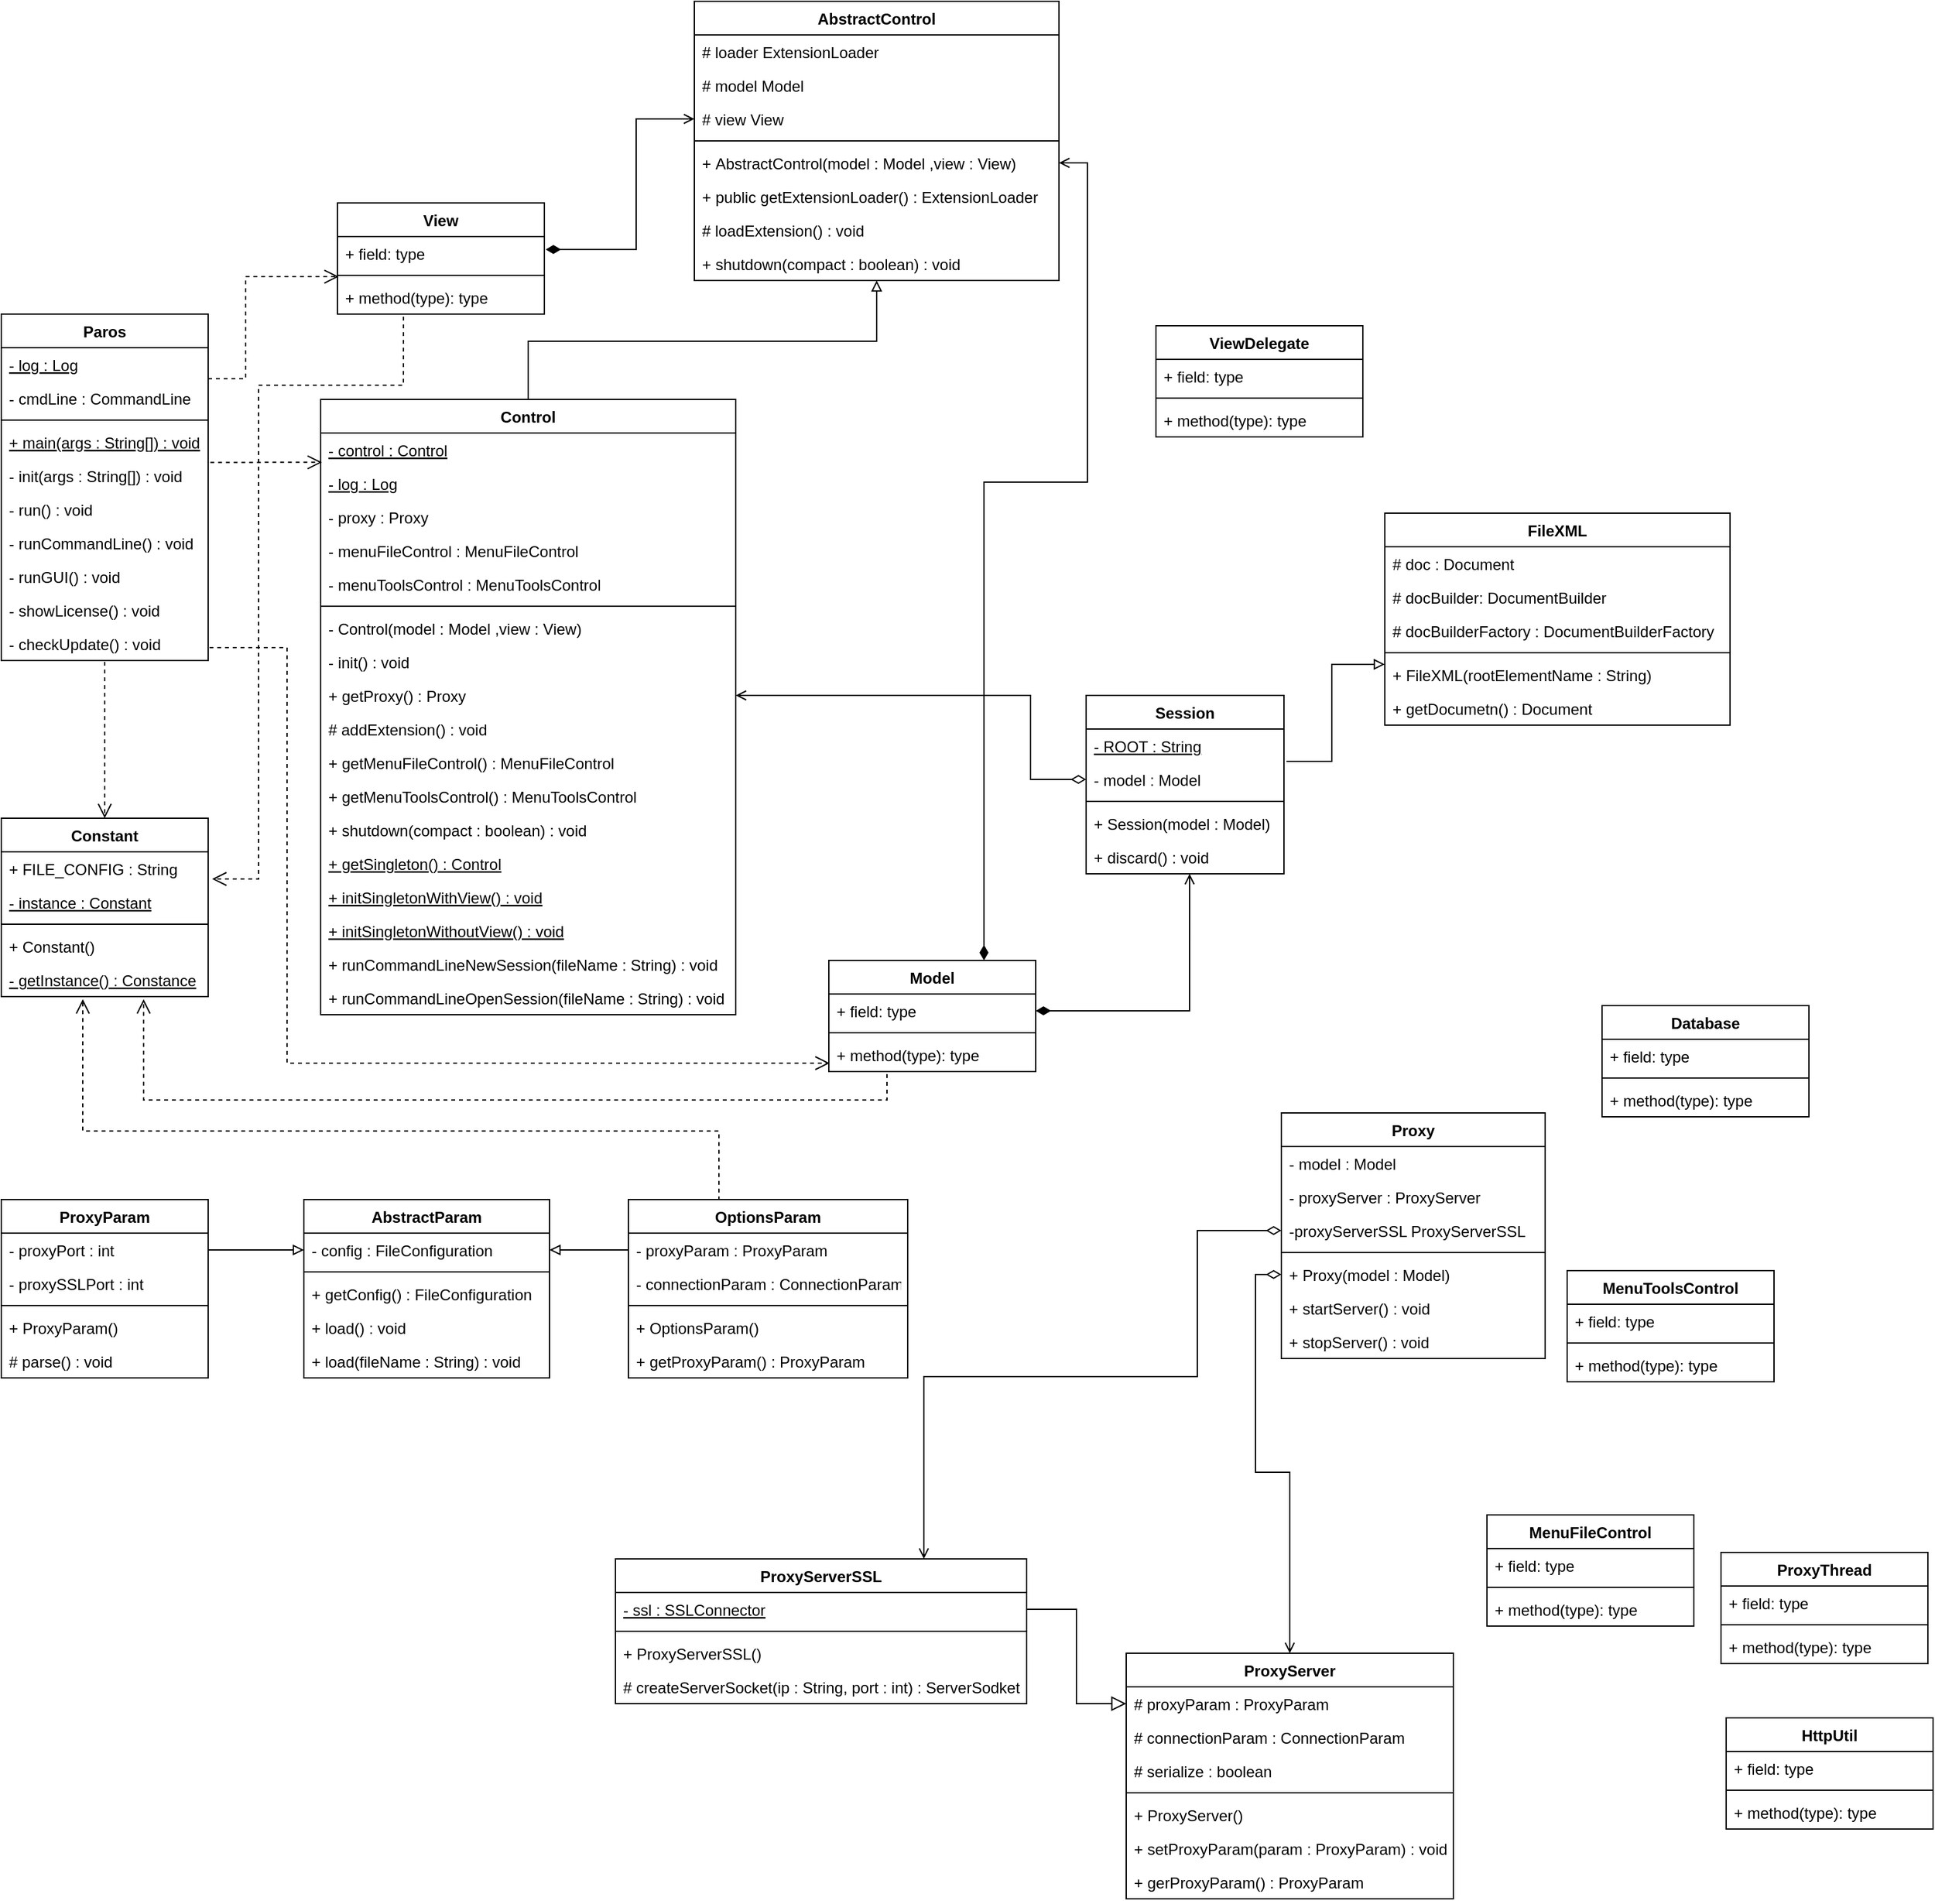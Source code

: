 <mxfile version="15.2.7" type="github">
  <diagram id="Wmx8umCXhcWCva3Gc1Ji" name="Page-1">
    <mxGraphModel dx="1381" dy="764" grid="0" gridSize="10" guides="1" tooltips="1" connect="1" arrows="1" fold="1" page="1" pageScale="1" pageWidth="2000" pageHeight="2000" math="0" shadow="0">
      <root>
        <mxCell id="0" />
        <mxCell id="1" parent="0" />
        <mxCell id="zIt9jjFe4wqMxryBXSwn-517" value="Paros" style="swimlane;fontStyle=1;align=center;verticalAlign=top;childLayout=stackLayout;horizontal=1;startSize=26;horizontalStack=0;resizeParent=1;resizeParentMax=0;resizeLast=0;collapsible=1;marginBottom=0;" parent="1" vertex="1">
          <mxGeometry x="430" y="546" width="160" height="268" as="geometry">
            <mxRectangle x="380" y="260" width="100" height="26" as="alternateBounds" />
          </mxGeometry>
        </mxCell>
        <mxCell id="zIt9jjFe4wqMxryBXSwn-518" value="- log : Log" style="text;strokeColor=none;fillColor=none;align=left;verticalAlign=top;spacingLeft=4;spacingRight=4;overflow=hidden;rotatable=0;points=[[0,0.5],[1,0.5]];portConstraint=eastwest;fontStyle=4" parent="zIt9jjFe4wqMxryBXSwn-517" vertex="1">
          <mxGeometry y="26" width="160" height="26" as="geometry" />
        </mxCell>
        <mxCell id="zIt9jjFe4wqMxryBXSwn-519" value="- cmdLine : CommandLine" style="text;strokeColor=none;fillColor=none;align=left;verticalAlign=top;spacingLeft=4;spacingRight=4;overflow=hidden;rotatable=0;points=[[0,0.5],[1,0.5]];portConstraint=eastwest;fontStyle=0" parent="zIt9jjFe4wqMxryBXSwn-517" vertex="1">
          <mxGeometry y="52" width="160" height="26" as="geometry" />
        </mxCell>
        <mxCell id="zIt9jjFe4wqMxryBXSwn-520" value="" style="line;strokeWidth=1;fillColor=none;align=left;verticalAlign=middle;spacingTop=-1;spacingLeft=3;spacingRight=3;rotatable=0;labelPosition=right;points=[];portConstraint=eastwest;" parent="zIt9jjFe4wqMxryBXSwn-517" vertex="1">
          <mxGeometry y="78" width="160" height="8" as="geometry" />
        </mxCell>
        <mxCell id="zIt9jjFe4wqMxryBXSwn-521" value="+ main(args : String[]) : void" style="text;strokeColor=none;fillColor=none;align=left;verticalAlign=top;spacingLeft=4;spacingRight=4;overflow=hidden;rotatable=0;points=[[0,0.5],[1,0.5]];portConstraint=eastwest;fontStyle=4" parent="zIt9jjFe4wqMxryBXSwn-517" vertex="1">
          <mxGeometry y="86" width="160" height="26" as="geometry" />
        </mxCell>
        <mxCell id="zIt9jjFe4wqMxryBXSwn-522" value="- init(args : String[]) : void" style="text;strokeColor=none;fillColor=none;align=left;verticalAlign=top;spacingLeft=4;spacingRight=4;overflow=hidden;rotatable=0;points=[[0,0.5],[1,0.5]];portConstraint=eastwest;fontStyle=0" parent="zIt9jjFe4wqMxryBXSwn-517" vertex="1">
          <mxGeometry y="112" width="160" height="26" as="geometry" />
        </mxCell>
        <mxCell id="zIt9jjFe4wqMxryBXSwn-523" value="- run() : void" style="text;strokeColor=none;fillColor=none;align=left;verticalAlign=top;spacingLeft=4;spacingRight=4;overflow=hidden;rotatable=0;points=[[0,0.5],[1,0.5]];portConstraint=eastwest;fontStyle=0" parent="zIt9jjFe4wqMxryBXSwn-517" vertex="1">
          <mxGeometry y="138" width="160" height="26" as="geometry" />
        </mxCell>
        <mxCell id="zIt9jjFe4wqMxryBXSwn-524" value="- runCommandLine() : void" style="text;strokeColor=none;fillColor=none;align=left;verticalAlign=top;spacingLeft=4;spacingRight=4;overflow=hidden;rotatable=0;points=[[0,0.5],[1,0.5]];portConstraint=eastwest;fontStyle=0" parent="zIt9jjFe4wqMxryBXSwn-517" vertex="1">
          <mxGeometry y="164" width="160" height="26" as="geometry" />
        </mxCell>
        <mxCell id="zIt9jjFe4wqMxryBXSwn-525" value="- runGUI() : void" style="text;strokeColor=none;fillColor=none;align=left;verticalAlign=top;spacingLeft=4;spacingRight=4;overflow=hidden;rotatable=0;points=[[0,0.5],[1,0.5]];portConstraint=eastwest;fontStyle=0" parent="zIt9jjFe4wqMxryBXSwn-517" vertex="1">
          <mxGeometry y="190" width="160" height="26" as="geometry" />
        </mxCell>
        <mxCell id="zIt9jjFe4wqMxryBXSwn-526" value="- showLicense() : void" style="text;strokeColor=none;fillColor=none;align=left;verticalAlign=top;spacingLeft=4;spacingRight=4;overflow=hidden;rotatable=0;points=[[0,0.5],[1,0.5]];portConstraint=eastwest;fontStyle=0" parent="zIt9jjFe4wqMxryBXSwn-517" vertex="1">
          <mxGeometry y="216" width="160" height="26" as="geometry" />
        </mxCell>
        <mxCell id="zIt9jjFe4wqMxryBXSwn-527" value="- checkUpdate() : void" style="text;strokeColor=none;fillColor=none;align=left;verticalAlign=top;spacingLeft=4;spacingRight=4;overflow=hidden;rotatable=0;points=[[0,0.5],[1,0.5]];portConstraint=eastwest;fontStyle=0" parent="zIt9jjFe4wqMxryBXSwn-517" vertex="1">
          <mxGeometry y="242" width="160" height="26" as="geometry" />
        </mxCell>
        <mxCell id="zIt9jjFe4wqMxryBXSwn-528" style="edgeStyle=orthogonalEdgeStyle;rounded=0;orthogonalLoop=1;jettySize=auto;html=1;exitX=0.5;exitY=0;exitDx=0;exitDy=0;entryX=0.5;entryY=1;entryDx=0;entryDy=0;endArrow=block;endFill=0;" parent="1" source="zIt9jjFe4wqMxryBXSwn-529" target="zIt9jjFe4wqMxryBXSwn-544" edge="1">
          <mxGeometry relative="1" as="geometry">
            <Array as="points">
              <mxPoint x="838" y="567" />
              <mxPoint x="1107" y="567" />
            </Array>
          </mxGeometry>
        </mxCell>
        <mxCell id="zIt9jjFe4wqMxryBXSwn-529" value="Control" style="swimlane;fontStyle=1;align=center;verticalAlign=top;childLayout=stackLayout;horizontal=1;startSize=26;horizontalStack=0;resizeParent=1;resizeParentMax=0;resizeLast=0;collapsible=1;marginBottom=0;" parent="1" vertex="1">
          <mxGeometry x="677" y="612" width="321" height="476" as="geometry">
            <mxRectangle x="677" y="612" width="70" height="26" as="alternateBounds" />
          </mxGeometry>
        </mxCell>
        <mxCell id="zIt9jjFe4wqMxryBXSwn-530" value="- control : Control" style="text;strokeColor=none;fillColor=none;align=left;verticalAlign=top;spacingLeft=4;spacingRight=4;overflow=hidden;rotatable=0;points=[[0,0.5],[1,0.5]];portConstraint=eastwest;fontStyle=4" parent="zIt9jjFe4wqMxryBXSwn-529" vertex="1">
          <mxGeometry y="26" width="321" height="26" as="geometry" />
        </mxCell>
        <mxCell id="zIt9jjFe4wqMxryBXSwn-531" value="- log : Log" style="text;strokeColor=none;fillColor=none;align=left;verticalAlign=top;spacingLeft=4;spacingRight=4;overflow=hidden;rotatable=0;points=[[0,0.5],[1,0.5]];portConstraint=eastwest;fontStyle=4" parent="zIt9jjFe4wqMxryBXSwn-529" vertex="1">
          <mxGeometry y="52" width="321" height="26" as="geometry" />
        </mxCell>
        <mxCell id="zIt9jjFe4wqMxryBXSwn-532" value="- proxy : Proxy&#xa;" style="text;strokeColor=none;fillColor=none;align=left;verticalAlign=top;spacingLeft=4;spacingRight=4;overflow=hidden;rotatable=0;points=[[0,0.5],[1,0.5]];portConstraint=eastwest;fontStyle=0" parent="zIt9jjFe4wqMxryBXSwn-529" vertex="1">
          <mxGeometry y="78" width="321" height="26" as="geometry" />
        </mxCell>
        <mxCell id="zIt9jjFe4wqMxryBXSwn-533" value="- menuFileControl : MenuFileControl" style="text;strokeColor=none;fillColor=none;align=left;verticalAlign=top;spacingLeft=4;spacingRight=4;overflow=hidden;rotatable=0;points=[[0,0.5],[1,0.5]];portConstraint=eastwest;fontStyle=0" parent="zIt9jjFe4wqMxryBXSwn-529" vertex="1">
          <mxGeometry y="104" width="321" height="26" as="geometry" />
        </mxCell>
        <mxCell id="zIt9jjFe4wqMxryBXSwn-534" value="- menuToolsControl : MenuToolsControl" style="text;strokeColor=none;fillColor=none;align=left;verticalAlign=top;spacingLeft=4;spacingRight=4;overflow=hidden;rotatable=0;points=[[0,0.5],[1,0.5]];portConstraint=eastwest;fontStyle=0" parent="zIt9jjFe4wqMxryBXSwn-529" vertex="1">
          <mxGeometry y="130" width="321" height="26" as="geometry" />
        </mxCell>
        <mxCell id="zIt9jjFe4wqMxryBXSwn-535" value="" style="line;strokeWidth=1;fillColor=none;align=left;verticalAlign=middle;spacingTop=-1;spacingLeft=3;spacingRight=3;rotatable=0;labelPosition=right;points=[];portConstraint=eastwest;" parent="zIt9jjFe4wqMxryBXSwn-529" vertex="1">
          <mxGeometry y="156" width="321" height="8" as="geometry" />
        </mxCell>
        <mxCell id="zIt9jjFe4wqMxryBXSwn-536" value="- Control(model : Model ,view : View) " style="text;strokeColor=none;fillColor=none;align=left;verticalAlign=top;spacingLeft=4;spacingRight=4;overflow=hidden;rotatable=0;points=[[0,0.5],[1,0.5]];portConstraint=eastwest;" parent="zIt9jjFe4wqMxryBXSwn-529" vertex="1">
          <mxGeometry y="164" width="321" height="26" as="geometry" />
        </mxCell>
        <mxCell id="zIt9jjFe4wqMxryBXSwn-537" value="- init() : void" style="text;strokeColor=none;fillColor=none;align=left;verticalAlign=top;spacingLeft=4;spacingRight=4;overflow=hidden;rotatable=0;points=[[0,0.5],[1,0.5]];portConstraint=eastwest;" parent="zIt9jjFe4wqMxryBXSwn-529" vertex="1">
          <mxGeometry y="190" width="321" height="26" as="geometry" />
        </mxCell>
        <mxCell id="zIt9jjFe4wqMxryBXSwn-538" value="+ getProxy() : Proxy&#xa;" style="text;strokeColor=none;fillColor=none;align=left;verticalAlign=top;spacingLeft=4;spacingRight=4;overflow=hidden;rotatable=0;points=[[0,0.5],[1,0.5]];portConstraint=eastwest;" parent="zIt9jjFe4wqMxryBXSwn-529" vertex="1">
          <mxGeometry y="216" width="321" height="26" as="geometry" />
        </mxCell>
        <mxCell id="zIt9jjFe4wqMxryBXSwn-539" value="# addExtension() : void&#xa;" style="text;strokeColor=none;fillColor=none;align=left;verticalAlign=top;spacingLeft=4;spacingRight=4;overflow=hidden;rotatable=0;points=[[0,0.5],[1,0.5]];portConstraint=eastwest;" parent="zIt9jjFe4wqMxryBXSwn-529" vertex="1">
          <mxGeometry y="242" width="321" height="26" as="geometry" />
        </mxCell>
        <mxCell id="zIt9jjFe4wqMxryBXSwn-540" value="+ getMenuFileControl() : MenuFileControl" style="text;strokeColor=none;fillColor=none;align=left;verticalAlign=top;spacingLeft=4;spacingRight=4;overflow=hidden;rotatable=0;points=[[0,0.5],[1,0.5]];portConstraint=eastwest;" parent="zIt9jjFe4wqMxryBXSwn-529" vertex="1">
          <mxGeometry y="268" width="321" height="26" as="geometry" />
        </mxCell>
        <mxCell id="zIt9jjFe4wqMxryBXSwn-541" value="+ getMenuToolsControl() : MenuToolsControl" style="text;strokeColor=none;fillColor=none;align=left;verticalAlign=top;spacingLeft=4;spacingRight=4;overflow=hidden;rotatable=0;points=[[0,0.5],[1,0.5]];portConstraint=eastwest;" parent="zIt9jjFe4wqMxryBXSwn-529" vertex="1">
          <mxGeometry y="294" width="321" height="26" as="geometry" />
        </mxCell>
        <mxCell id="zIt9jjFe4wqMxryBXSwn-542" value="+ shutdown(compact : boolean) : void" style="text;strokeColor=none;fillColor=none;align=left;verticalAlign=top;spacingLeft=4;spacingRight=4;overflow=hidden;rotatable=0;points=[[0,0.5],[1,0.5]];portConstraint=eastwest;" parent="zIt9jjFe4wqMxryBXSwn-529" vertex="1">
          <mxGeometry y="320" width="321" height="26" as="geometry" />
        </mxCell>
        <mxCell id="zIt9jjFe4wqMxryBXSwn-543" value="+ getSingleton() : Control" style="text;strokeColor=none;fillColor=none;align=left;verticalAlign=top;spacingLeft=4;spacingRight=4;overflow=hidden;rotatable=0;points=[[0,0.5],[1,0.5]];portConstraint=eastwest;fontStyle=4" parent="zIt9jjFe4wqMxryBXSwn-529" vertex="1">
          <mxGeometry y="346" width="321" height="26" as="geometry" />
        </mxCell>
        <mxCell id="zIt9jjFe4wqMxryBXSwn-578" value="+ initSingletonWithView() : void" style="text;strokeColor=none;fillColor=none;align=left;verticalAlign=top;spacingLeft=4;spacingRight=4;overflow=hidden;rotatable=0;points=[[0,0.5],[1,0.5]];portConstraint=eastwest;fontStyle=4" parent="zIt9jjFe4wqMxryBXSwn-529" vertex="1">
          <mxGeometry y="372" width="321" height="26" as="geometry" />
        </mxCell>
        <mxCell id="zIt9jjFe4wqMxryBXSwn-579" value="+ initSingletonWithoutView() : void" style="text;strokeColor=none;fillColor=none;align=left;verticalAlign=top;spacingLeft=4;spacingRight=4;overflow=hidden;rotatable=0;points=[[0,0.5],[1,0.5]];portConstraint=eastwest;fontStyle=4" parent="zIt9jjFe4wqMxryBXSwn-529" vertex="1">
          <mxGeometry y="398" width="321" height="26" as="geometry" />
        </mxCell>
        <mxCell id="zIt9jjFe4wqMxryBXSwn-580" value="+ runCommandLineNewSession(fileName : String) : void" style="text;strokeColor=none;fillColor=none;align=left;verticalAlign=top;spacingLeft=4;spacingRight=4;overflow=hidden;rotatable=0;points=[[0,0.5],[1,0.5]];portConstraint=eastwest;fontStyle=0" parent="zIt9jjFe4wqMxryBXSwn-529" vertex="1">
          <mxGeometry y="424" width="321" height="26" as="geometry" />
        </mxCell>
        <mxCell id="zIt9jjFe4wqMxryBXSwn-581" value="+ runCommandLineOpenSession(fileName : String) : void" style="text;strokeColor=none;fillColor=none;align=left;verticalAlign=top;spacingLeft=4;spacingRight=4;overflow=hidden;rotatable=0;points=[[0,0.5],[1,0.5]];portConstraint=eastwest;fontStyle=0" parent="zIt9jjFe4wqMxryBXSwn-529" vertex="1">
          <mxGeometry y="450" width="321" height="26" as="geometry" />
        </mxCell>
        <mxCell id="zIt9jjFe4wqMxryBXSwn-544" value="AbstractControl" style="swimlane;fontStyle=1;align=center;verticalAlign=top;childLayout=stackLayout;horizontal=1;startSize=26;horizontalStack=0;resizeParent=1;resizeParentMax=0;resizeLast=0;collapsible=1;marginBottom=0;" parent="1" vertex="1">
          <mxGeometry x="966" y="304" width="282" height="216" as="geometry" />
        </mxCell>
        <mxCell id="zIt9jjFe4wqMxryBXSwn-545" value="# loader ExtensionLoader" style="text;strokeColor=none;fillColor=none;align=left;verticalAlign=top;spacingLeft=4;spacingRight=4;overflow=hidden;rotatable=0;points=[[0,0.5],[1,0.5]];portConstraint=eastwest;" parent="zIt9jjFe4wqMxryBXSwn-544" vertex="1">
          <mxGeometry y="26" width="282" height="26" as="geometry" />
        </mxCell>
        <mxCell id="zIt9jjFe4wqMxryBXSwn-583" value="# model Model" style="text;strokeColor=none;fillColor=none;align=left;verticalAlign=top;spacingLeft=4;spacingRight=4;overflow=hidden;rotatable=0;points=[[0,0.5],[1,0.5]];portConstraint=eastwest;" parent="zIt9jjFe4wqMxryBXSwn-544" vertex="1">
          <mxGeometry y="52" width="282" height="26" as="geometry" />
        </mxCell>
        <mxCell id="zIt9jjFe4wqMxryBXSwn-582" value="# view View" style="text;strokeColor=none;fillColor=none;align=left;verticalAlign=top;spacingLeft=4;spacingRight=4;overflow=hidden;rotatable=0;points=[[0,0.5],[1,0.5]];portConstraint=eastwest;" parent="zIt9jjFe4wqMxryBXSwn-544" vertex="1">
          <mxGeometry y="78" width="282" height="26" as="geometry" />
        </mxCell>
        <mxCell id="zIt9jjFe4wqMxryBXSwn-546" value="" style="line;strokeWidth=1;fillColor=none;align=left;verticalAlign=middle;spacingTop=-1;spacingLeft=3;spacingRight=3;rotatable=0;labelPosition=right;points=[];portConstraint=eastwest;" parent="zIt9jjFe4wqMxryBXSwn-544" vertex="1">
          <mxGeometry y="104" width="282" height="8" as="geometry" />
        </mxCell>
        <mxCell id="zIt9jjFe4wqMxryBXSwn-547" value="+ AbstractControl(model : Model ,view : View)" style="text;strokeColor=none;fillColor=none;align=left;verticalAlign=top;spacingLeft=4;spacingRight=4;overflow=hidden;rotatable=0;points=[[0,0.5],[1,0.5]];portConstraint=eastwest;" parent="zIt9jjFe4wqMxryBXSwn-544" vertex="1">
          <mxGeometry y="112" width="282" height="26" as="geometry" />
        </mxCell>
        <mxCell id="zIt9jjFe4wqMxryBXSwn-612" value="+ public getExtensionLoader() : ExtensionLoader " style="text;strokeColor=none;fillColor=none;align=left;verticalAlign=top;spacingLeft=4;spacingRight=4;overflow=hidden;rotatable=0;points=[[0,0.5],[1,0.5]];portConstraint=eastwest;" parent="zIt9jjFe4wqMxryBXSwn-544" vertex="1">
          <mxGeometry y="138" width="282" height="26" as="geometry" />
        </mxCell>
        <mxCell id="zIt9jjFe4wqMxryBXSwn-613" value="# loadExtension() : void" style="text;strokeColor=none;fillColor=none;align=left;verticalAlign=top;spacingLeft=4;spacingRight=4;overflow=hidden;rotatable=0;points=[[0,0.5],[1,0.5]];portConstraint=eastwest;" parent="zIt9jjFe4wqMxryBXSwn-544" vertex="1">
          <mxGeometry y="164" width="282" height="26" as="geometry" />
        </mxCell>
        <mxCell id="zIt9jjFe4wqMxryBXSwn-614" value="+ shutdown(compact : boolean) : void" style="text;strokeColor=none;fillColor=none;align=left;verticalAlign=top;spacingLeft=4;spacingRight=4;overflow=hidden;rotatable=0;points=[[0,0.5],[1,0.5]];portConstraint=eastwest;" parent="zIt9jjFe4wqMxryBXSwn-544" vertex="1">
          <mxGeometry y="190" width="282" height="26" as="geometry" />
        </mxCell>
        <mxCell id="zIt9jjFe4wqMxryBXSwn-548" value="View" style="swimlane;fontStyle=1;align=center;verticalAlign=top;childLayout=stackLayout;horizontal=1;startSize=26;horizontalStack=0;resizeParent=1;resizeParentMax=0;resizeLast=0;collapsible=1;marginBottom=0;" parent="1" vertex="1">
          <mxGeometry x="690" y="460" width="160" height="86" as="geometry" />
        </mxCell>
        <mxCell id="zIt9jjFe4wqMxryBXSwn-549" value="+ field: type" style="text;strokeColor=none;fillColor=none;align=left;verticalAlign=top;spacingLeft=4;spacingRight=4;overflow=hidden;rotatable=0;points=[[0,0.5],[1,0.5]];portConstraint=eastwest;" parent="zIt9jjFe4wqMxryBXSwn-548" vertex="1">
          <mxGeometry y="26" width="160" height="26" as="geometry" />
        </mxCell>
        <mxCell id="zIt9jjFe4wqMxryBXSwn-550" value="" style="line;strokeWidth=1;fillColor=none;align=left;verticalAlign=middle;spacingTop=-1;spacingLeft=3;spacingRight=3;rotatable=0;labelPosition=right;points=[];portConstraint=eastwest;" parent="zIt9jjFe4wqMxryBXSwn-548" vertex="1">
          <mxGeometry y="52" width="160" height="8" as="geometry" />
        </mxCell>
        <mxCell id="zIt9jjFe4wqMxryBXSwn-551" value="+ method(type): type" style="text;strokeColor=none;fillColor=none;align=left;verticalAlign=top;spacingLeft=4;spacingRight=4;overflow=hidden;rotatable=0;points=[[0,0.5],[1,0.5]];portConstraint=eastwest;" parent="zIt9jjFe4wqMxryBXSwn-548" vertex="1">
          <mxGeometry y="60" width="160" height="26" as="geometry" />
        </mxCell>
        <mxCell id="zIt9jjFe4wqMxryBXSwn-552" value="ViewDelegate" style="swimlane;fontStyle=1;align=center;verticalAlign=top;childLayout=stackLayout;horizontal=1;startSize=26;horizontalStack=0;resizeParent=1;resizeParentMax=0;resizeLast=0;collapsible=1;marginBottom=0;" parent="1" vertex="1">
          <mxGeometry x="1323" y="555" width="160" height="86" as="geometry" />
        </mxCell>
        <mxCell id="zIt9jjFe4wqMxryBXSwn-553" value="+ field: type" style="text;strokeColor=none;fillColor=none;align=left;verticalAlign=top;spacingLeft=4;spacingRight=4;overflow=hidden;rotatable=0;points=[[0,0.5],[1,0.5]];portConstraint=eastwest;" parent="zIt9jjFe4wqMxryBXSwn-552" vertex="1">
          <mxGeometry y="26" width="160" height="26" as="geometry" />
        </mxCell>
        <mxCell id="zIt9jjFe4wqMxryBXSwn-554" value="" style="line;strokeWidth=1;fillColor=none;align=left;verticalAlign=middle;spacingTop=-1;spacingLeft=3;spacingRight=3;rotatable=0;labelPosition=right;points=[];portConstraint=eastwest;" parent="zIt9jjFe4wqMxryBXSwn-552" vertex="1">
          <mxGeometry y="52" width="160" height="8" as="geometry" />
        </mxCell>
        <mxCell id="zIt9jjFe4wqMxryBXSwn-555" value="+ method(type): type" style="text;strokeColor=none;fillColor=none;align=left;verticalAlign=top;spacingLeft=4;spacingRight=4;overflow=hidden;rotatable=0;points=[[0,0.5],[1,0.5]];portConstraint=eastwest;" parent="zIt9jjFe4wqMxryBXSwn-552" vertex="1">
          <mxGeometry y="60" width="160" height="26" as="geometry" />
        </mxCell>
        <mxCell id="zIt9jjFe4wqMxryBXSwn-556" style="edgeStyle=orthogonalEdgeStyle;rounded=0;orthogonalLoop=1;jettySize=auto;html=1;exitX=1;exitY=0.5;exitDx=0;exitDy=0;endArrow=open;endFill=0;dashed=1;endSize=9;entryX=0.003;entryY=0.872;entryDx=0;entryDy=0;entryPerimeter=0;" parent="1" source="zIt9jjFe4wqMxryBXSwn-522" target="zIt9jjFe4wqMxryBXSwn-530" edge="1">
          <mxGeometry relative="1" as="geometry">
            <mxPoint x="660" y="746" as="targetPoint" />
            <Array as="points">
              <mxPoint x="590" y="661" />
            </Array>
          </mxGeometry>
        </mxCell>
        <mxCell id="zIt9jjFe4wqMxryBXSwn-557" value="Model" style="swimlane;fontStyle=1;align=center;verticalAlign=top;childLayout=stackLayout;horizontal=1;startSize=26;horizontalStack=0;resizeParent=1;resizeParentMax=0;resizeLast=0;collapsible=1;marginBottom=0;" parent="1" vertex="1">
          <mxGeometry x="1070" y="1046" width="160" height="86" as="geometry" />
        </mxCell>
        <mxCell id="zIt9jjFe4wqMxryBXSwn-558" value="+ field: type" style="text;strokeColor=none;fillColor=none;align=left;verticalAlign=top;spacingLeft=4;spacingRight=4;overflow=hidden;rotatable=0;points=[[0,0.5],[1,0.5]];portConstraint=eastwest;" parent="zIt9jjFe4wqMxryBXSwn-557" vertex="1">
          <mxGeometry y="26" width="160" height="26" as="geometry" />
        </mxCell>
        <mxCell id="zIt9jjFe4wqMxryBXSwn-559" value="" style="line;strokeWidth=1;fillColor=none;align=left;verticalAlign=middle;spacingTop=-1;spacingLeft=3;spacingRight=3;rotatable=0;labelPosition=right;points=[];portConstraint=eastwest;" parent="zIt9jjFe4wqMxryBXSwn-557" vertex="1">
          <mxGeometry y="52" width="160" height="8" as="geometry" />
        </mxCell>
        <mxCell id="zIt9jjFe4wqMxryBXSwn-560" value="+ method(type): type" style="text;strokeColor=none;fillColor=none;align=left;verticalAlign=top;spacingLeft=4;spacingRight=4;overflow=hidden;rotatable=0;points=[[0,0.5],[1,0.5]];portConstraint=eastwest;" parent="zIt9jjFe4wqMxryBXSwn-557" vertex="1">
          <mxGeometry y="60" width="160" height="26" as="geometry" />
        </mxCell>
        <mxCell id="zIt9jjFe4wqMxryBXSwn-563" value="Session" style="swimlane;fontStyle=1;align=center;verticalAlign=top;childLayout=stackLayout;horizontal=1;startSize=26;horizontalStack=0;resizeParent=1;resizeParentMax=0;resizeLast=0;collapsible=1;marginBottom=0;" parent="1" vertex="1">
          <mxGeometry x="1269" y="841" width="153" height="138" as="geometry" />
        </mxCell>
        <mxCell id="zIt9jjFe4wqMxryBXSwn-616" value="- ROOT : String" style="text;strokeColor=none;fillColor=none;align=left;verticalAlign=top;spacingLeft=4;spacingRight=4;overflow=hidden;rotatable=0;points=[[0,0.5],[1,0.5]];portConstraint=eastwest;fontStyle=4" parent="zIt9jjFe4wqMxryBXSwn-563" vertex="1">
          <mxGeometry y="26" width="153" height="26" as="geometry" />
        </mxCell>
        <mxCell id="zIt9jjFe4wqMxryBXSwn-620" value="- model : Model" style="text;strokeColor=none;fillColor=none;align=left;verticalAlign=top;spacingLeft=4;spacingRight=4;overflow=hidden;rotatable=0;points=[[0,0.5],[1,0.5]];portConstraint=eastwest;" parent="zIt9jjFe4wqMxryBXSwn-563" vertex="1">
          <mxGeometry y="52" width="153" height="26" as="geometry" />
        </mxCell>
        <mxCell id="zIt9jjFe4wqMxryBXSwn-565" value="" style="line;strokeWidth=1;fillColor=none;align=left;verticalAlign=middle;spacingTop=-1;spacingLeft=3;spacingRight=3;rotatable=0;labelPosition=right;points=[];portConstraint=eastwest;" parent="zIt9jjFe4wqMxryBXSwn-563" vertex="1">
          <mxGeometry y="78" width="153" height="8" as="geometry" />
        </mxCell>
        <mxCell id="zIt9jjFe4wqMxryBXSwn-566" value="+ Session(model : Model)" style="text;strokeColor=none;fillColor=none;align=left;verticalAlign=top;spacingLeft=4;spacingRight=4;overflow=hidden;rotatable=0;points=[[0,0.5],[1,0.5]];portConstraint=eastwest;" parent="zIt9jjFe4wqMxryBXSwn-563" vertex="1">
          <mxGeometry y="86" width="153" height="26" as="geometry" />
        </mxCell>
        <mxCell id="zIt9jjFe4wqMxryBXSwn-618" value="+ discard() : void" style="text;strokeColor=none;fillColor=none;align=left;verticalAlign=top;spacingLeft=4;spacingRight=4;overflow=hidden;rotatable=0;points=[[0,0.5],[1,0.5]];portConstraint=eastwest;" parent="zIt9jjFe4wqMxryBXSwn-563" vertex="1">
          <mxGeometry y="112" width="153" height="26" as="geometry" />
        </mxCell>
        <mxCell id="zIt9jjFe4wqMxryBXSwn-567" value="FileXML" style="swimlane;fontStyle=1;align=center;verticalAlign=top;childLayout=stackLayout;horizontal=1;startSize=26;horizontalStack=0;resizeParent=1;resizeParentMax=0;resizeLast=0;collapsible=1;marginBottom=0;" parent="1" vertex="1">
          <mxGeometry x="1500" y="700" width="267" height="164" as="geometry" />
        </mxCell>
        <mxCell id="zIt9jjFe4wqMxryBXSwn-568" value="# doc : Document" style="text;strokeColor=none;fillColor=none;align=left;verticalAlign=top;spacingLeft=4;spacingRight=4;overflow=hidden;rotatable=0;points=[[0,0.5],[1,0.5]];portConstraint=eastwest;" parent="zIt9jjFe4wqMxryBXSwn-567" vertex="1">
          <mxGeometry y="26" width="267" height="26" as="geometry" />
        </mxCell>
        <mxCell id="zIt9jjFe4wqMxryBXSwn-666" value="# docBuilder: DocumentBuilder" style="text;strokeColor=none;fillColor=none;align=left;verticalAlign=top;spacingLeft=4;spacingRight=4;overflow=hidden;rotatable=0;points=[[0,0.5],[1,0.5]];portConstraint=eastwest;" parent="zIt9jjFe4wqMxryBXSwn-567" vertex="1">
          <mxGeometry y="52" width="267" height="26" as="geometry" />
        </mxCell>
        <mxCell id="zIt9jjFe4wqMxryBXSwn-665" value="# docBuilderFactory : DocumentBuilderFactory" style="text;strokeColor=none;fillColor=none;align=left;verticalAlign=top;spacingLeft=4;spacingRight=4;overflow=hidden;rotatable=0;points=[[0,0.5],[1,0.5]];portConstraint=eastwest;" parent="zIt9jjFe4wqMxryBXSwn-567" vertex="1">
          <mxGeometry y="78" width="267" height="26" as="geometry" />
        </mxCell>
        <mxCell id="zIt9jjFe4wqMxryBXSwn-569" value="" style="line;strokeWidth=1;fillColor=none;align=left;verticalAlign=middle;spacingTop=-1;spacingLeft=3;spacingRight=3;rotatable=0;labelPosition=right;points=[];portConstraint=eastwest;" parent="zIt9jjFe4wqMxryBXSwn-567" vertex="1">
          <mxGeometry y="104" width="267" height="8" as="geometry" />
        </mxCell>
        <mxCell id="zIt9jjFe4wqMxryBXSwn-570" value="+ FileXML(rootElementName : String)" style="text;strokeColor=none;fillColor=none;align=left;verticalAlign=top;spacingLeft=4;spacingRight=4;overflow=hidden;rotatable=0;points=[[0,0.5],[1,0.5]];portConstraint=eastwest;" parent="zIt9jjFe4wqMxryBXSwn-567" vertex="1">
          <mxGeometry y="112" width="267" height="26" as="geometry" />
        </mxCell>
        <mxCell id="zIt9jjFe4wqMxryBXSwn-667" value="+ getDocumetn() : Document" style="text;strokeColor=none;fillColor=none;align=left;verticalAlign=top;spacingLeft=4;spacingRight=4;overflow=hidden;rotatable=0;points=[[0,0.5],[1,0.5]];portConstraint=eastwest;" parent="zIt9jjFe4wqMxryBXSwn-567" vertex="1">
          <mxGeometry y="138" width="267" height="26" as="geometry" />
        </mxCell>
        <mxCell id="zIt9jjFe4wqMxryBXSwn-571" value="Constant" style="swimlane;fontStyle=1;align=center;verticalAlign=top;childLayout=stackLayout;horizontal=1;startSize=26;horizontalStack=0;resizeParent=1;resizeParentMax=0;resizeLast=0;collapsible=1;marginBottom=0;" parent="1" vertex="1">
          <mxGeometry x="430" y="936" width="160" height="138" as="geometry" />
        </mxCell>
        <mxCell id="zIt9jjFe4wqMxryBXSwn-572" value="+ FILE_CONFIG : String" style="text;strokeColor=none;fillColor=none;align=left;verticalAlign=top;spacingLeft=4;spacingRight=4;overflow=hidden;rotatable=0;points=[[0,0.5],[1,0.5]];portConstraint=eastwest;" parent="zIt9jjFe4wqMxryBXSwn-571" vertex="1">
          <mxGeometry y="26" width="160" height="26" as="geometry" />
        </mxCell>
        <mxCell id="GP7QovASocAJSE-8E31y-72" value="- instance : Constant" style="text;strokeColor=none;fillColor=none;align=left;verticalAlign=top;spacingLeft=4;spacingRight=4;overflow=hidden;rotatable=0;points=[[0,0.5],[1,0.5]];portConstraint=eastwest;fontStyle=4" vertex="1" parent="zIt9jjFe4wqMxryBXSwn-571">
          <mxGeometry y="52" width="160" height="26" as="geometry" />
        </mxCell>
        <mxCell id="zIt9jjFe4wqMxryBXSwn-573" value="" style="line;strokeWidth=1;fillColor=none;align=left;verticalAlign=middle;spacingTop=-1;spacingLeft=3;spacingRight=3;rotatable=0;labelPosition=right;points=[];portConstraint=eastwest;" parent="zIt9jjFe4wqMxryBXSwn-571" vertex="1">
          <mxGeometry y="78" width="160" height="8" as="geometry" />
        </mxCell>
        <mxCell id="zIt9jjFe4wqMxryBXSwn-574" value="+ Constant()" style="text;strokeColor=none;fillColor=none;align=left;verticalAlign=top;spacingLeft=4;spacingRight=4;overflow=hidden;rotatable=0;points=[[0,0.5],[1,0.5]];portConstraint=eastwest;" parent="zIt9jjFe4wqMxryBXSwn-571" vertex="1">
          <mxGeometry y="86" width="160" height="26" as="geometry" />
        </mxCell>
        <mxCell id="GP7QovASocAJSE-8E31y-74" value="- getInstance() : Constance" style="text;strokeColor=none;fillColor=none;align=left;verticalAlign=top;spacingLeft=4;spacingRight=4;overflow=hidden;rotatable=0;points=[[0,0.5],[1,0.5]];portConstraint=eastwest;fontStyle=4" vertex="1" parent="zIt9jjFe4wqMxryBXSwn-571">
          <mxGeometry y="112" width="160" height="26" as="geometry" />
        </mxCell>
        <mxCell id="zIt9jjFe4wqMxryBXSwn-575" style="edgeStyle=orthogonalEdgeStyle;rounded=0;orthogonalLoop=1;jettySize=auto;html=1;exitX=0.5;exitY=1.038;exitDx=0;exitDy=0;entryX=0.5;entryY=0;entryDx=0;entryDy=0;endArrow=open;endFill=0;dashed=1;endSize=9;exitPerimeter=0;" parent="1" source="zIt9jjFe4wqMxryBXSwn-527" target="zIt9jjFe4wqMxryBXSwn-571" edge="1">
          <mxGeometry relative="1" as="geometry">
            <mxPoint x="590" y="712" as="sourcePoint" />
            <mxPoint x="690" y="830" as="targetPoint" />
          </mxGeometry>
        </mxCell>
        <mxCell id="zIt9jjFe4wqMxryBXSwn-576" style="edgeStyle=orthogonalEdgeStyle;rounded=0;orthogonalLoop=1;jettySize=auto;html=1;exitX=1;exitY=0.5;exitDx=0;exitDy=0;entryX=0.006;entryY=-0.115;entryDx=0;entryDy=0;endArrow=open;endFill=0;dashed=1;endSize=9;entryPerimeter=0;" parent="1" target="zIt9jjFe4wqMxryBXSwn-551" edge="1">
          <mxGeometry relative="1" as="geometry">
            <mxPoint x="590" y="596" as="sourcePoint" />
            <mxPoint x="690" y="714" as="targetPoint" />
            <Array as="points">
              <mxPoint x="619" y="596" />
              <mxPoint x="619" y="517" />
            </Array>
          </mxGeometry>
        </mxCell>
        <mxCell id="zIt9jjFe4wqMxryBXSwn-577" style="edgeStyle=orthogonalEdgeStyle;rounded=0;orthogonalLoop=1;jettySize=auto;html=1;entryX=0.004;entryY=0.75;entryDx=0;entryDy=0;endArrow=open;endFill=0;dashed=1;endSize=9;entryPerimeter=0;" parent="1" target="zIt9jjFe4wqMxryBXSwn-560" edge="1">
          <mxGeometry relative="1" as="geometry">
            <mxPoint x="591" y="804" as="sourcePoint" />
            <mxPoint x="690" y="915" as="targetPoint" />
            <Array as="points">
              <mxPoint x="651" y="804" />
              <mxPoint x="651" y="1126" />
            </Array>
          </mxGeometry>
        </mxCell>
        <mxCell id="zIt9jjFe4wqMxryBXSwn-584" style="edgeStyle=orthogonalEdgeStyle;rounded=0;orthogonalLoop=1;jettySize=auto;html=1;exitX=0;exitY=0.5;exitDx=0;exitDy=0;endArrow=diamondThin;endFill=1;endSize=9;startArrow=open;startFill=0;" parent="1" source="zIt9jjFe4wqMxryBXSwn-582" edge="1">
          <mxGeometry relative="1" as="geometry">
            <mxPoint x="767.25" y="622" as="sourcePoint" />
            <mxPoint x="851" y="496" as="targetPoint" />
            <Array as="points">
              <mxPoint x="921" y="395" />
              <mxPoint x="921" y="496" />
            </Array>
          </mxGeometry>
        </mxCell>
        <mxCell id="zIt9jjFe4wqMxryBXSwn-611" style="edgeStyle=orthogonalEdgeStyle;rounded=0;orthogonalLoop=1;jettySize=auto;html=1;exitX=1;exitY=0.5;exitDx=0;exitDy=0;endArrow=diamondThin;endFill=1;endSize=9;startArrow=open;startFill=0;entryX=0.75;entryY=0;entryDx=0;entryDy=0;" parent="1" source="zIt9jjFe4wqMxryBXSwn-547" target="zIt9jjFe4wqMxryBXSwn-557" edge="1">
          <mxGeometry relative="1" as="geometry">
            <mxPoint x="1207.5" y="575" as="sourcePoint" />
            <mxPoint x="1092.5" y="676" as="targetPoint" />
            <Array as="points">
              <mxPoint x="1270" y="429" />
              <mxPoint x="1270" y="676" />
              <mxPoint x="1190" y="676" />
            </Array>
          </mxGeometry>
        </mxCell>
        <mxCell id="zIt9jjFe4wqMxryBXSwn-664" style="edgeStyle=orthogonalEdgeStyle;rounded=0;orthogonalLoop=1;jettySize=auto;html=1;exitX=1.013;exitY=-0.038;exitDx=0;exitDy=0;endArrow=block;endFill=0;exitPerimeter=0;entryX=0;entryY=0.192;entryDx=0;entryDy=0;entryPerimeter=0;" parent="1" source="zIt9jjFe4wqMxryBXSwn-620" target="zIt9jjFe4wqMxryBXSwn-570" edge="1">
          <mxGeometry relative="1" as="geometry">
            <mxPoint x="1434" y="887" as="sourcePoint" />
            <mxPoint x="1703.5" y="795" as="targetPoint" />
            <Array as="points">
              <mxPoint x="1459" y="892" />
              <mxPoint x="1459" y="817" />
            </Array>
          </mxGeometry>
        </mxCell>
        <mxCell id="zIt9jjFe4wqMxryBXSwn-668" style="edgeStyle=orthogonalEdgeStyle;rounded=0;orthogonalLoop=1;jettySize=auto;html=1;endArrow=diamondThin;endFill=1;endSize=9;startArrow=open;startFill=0;entryX=0.913;entryY=0;entryDx=0;entryDy=0;exitX=0;exitY=0.5;exitDx=0;exitDy=0;entryPerimeter=0;strokeColor=none;" parent="1" source="zIt9jjFe4wqMxryBXSwn-566" target="zIt9jjFe4wqMxryBXSwn-557" edge="1">
          <mxGeometry relative="1" as="geometry">
            <mxPoint x="1273" y="915" as="sourcePoint" />
            <mxPoint x="1200" y="1056" as="targetPoint" />
            <Array as="points">
              <mxPoint x="1216" y="940" />
            </Array>
          </mxGeometry>
        </mxCell>
        <mxCell id="zIt9jjFe4wqMxryBXSwn-669" style="edgeStyle=orthogonalEdgeStyle;rounded=0;orthogonalLoop=1;jettySize=auto;html=1;endArrow=diamondThin;endFill=0;endSize=9;startArrow=open;startFill=0;entryX=0;entryY=0.5;entryDx=0;entryDy=0;exitX=1;exitY=0.5;exitDx=0;exitDy=0;" parent="1" source="zIt9jjFe4wqMxryBXSwn-538" target="zIt9jjFe4wqMxryBXSwn-620" edge="1">
          <mxGeometry relative="1" as="geometry">
            <mxPoint x="1091" y="833" as="sourcePoint" />
            <mxPoint x="1226.08" y="1056" as="targetPoint" />
            <Array as="points">
              <mxPoint x="1226" y="841" />
              <mxPoint x="1226" y="906" />
            </Array>
          </mxGeometry>
        </mxCell>
        <mxCell id="zIt9jjFe4wqMxryBXSwn-670" style="edgeStyle=orthogonalEdgeStyle;rounded=0;orthogonalLoop=1;jettySize=auto;html=1;exitX=0.523;exitY=1;exitDx=0;exitDy=0;endArrow=diamondThin;endFill=1;endSize=9;startArrow=open;startFill=0;entryX=1;entryY=0.5;entryDx=0;entryDy=0;exitPerimeter=0;" parent="1" source="zIt9jjFe4wqMxryBXSwn-618" target="zIt9jjFe4wqMxryBXSwn-558" edge="1">
          <mxGeometry relative="1" as="geometry">
            <mxPoint x="1449" y="744" as="sourcePoint" />
            <mxPoint x="1391" y="1361" as="targetPoint" />
            <Array as="points">
              <mxPoint x="1349" y="1085" />
            </Array>
          </mxGeometry>
        </mxCell>
        <mxCell id="GP7QovASocAJSE-8E31y-1" value="AbstractParam" style="swimlane;fontStyle=1;align=center;verticalAlign=top;childLayout=stackLayout;horizontal=1;startSize=26;horizontalStack=0;resizeParent=1;resizeParentMax=0;resizeLast=0;collapsible=1;marginBottom=0;" vertex="1" parent="1">
          <mxGeometry x="664" y="1231" width="190" height="138" as="geometry" />
        </mxCell>
        <mxCell id="GP7QovASocAJSE-8E31y-2" value="- config : FileConfiguration" style="text;strokeColor=none;fillColor=none;align=left;verticalAlign=top;spacingLeft=4;spacingRight=4;overflow=hidden;rotatable=0;points=[[0,0.5],[1,0.5]];portConstraint=eastwest;" vertex="1" parent="GP7QovASocAJSE-8E31y-1">
          <mxGeometry y="26" width="190" height="26" as="geometry" />
        </mxCell>
        <mxCell id="GP7QovASocAJSE-8E31y-3" value="" style="line;strokeWidth=1;fillColor=none;align=left;verticalAlign=middle;spacingTop=-1;spacingLeft=3;spacingRight=3;rotatable=0;labelPosition=right;points=[];portConstraint=eastwest;" vertex="1" parent="GP7QovASocAJSE-8E31y-1">
          <mxGeometry y="52" width="190" height="8" as="geometry" />
        </mxCell>
        <mxCell id="GP7QovASocAJSE-8E31y-4" value="+ getConfig() : FileConfiguration" style="text;strokeColor=none;fillColor=none;align=left;verticalAlign=top;spacingLeft=4;spacingRight=4;overflow=hidden;rotatable=0;points=[[0,0.5],[1,0.5]];portConstraint=eastwest;" vertex="1" parent="GP7QovASocAJSE-8E31y-1">
          <mxGeometry y="60" width="190" height="26" as="geometry" />
        </mxCell>
        <mxCell id="GP7QovASocAJSE-8E31y-67" value="+ load() : void" style="text;strokeColor=none;fillColor=none;align=left;verticalAlign=top;spacingLeft=4;spacingRight=4;overflow=hidden;rotatable=0;points=[[0,0.5],[1,0.5]];portConstraint=eastwest;" vertex="1" parent="GP7QovASocAJSE-8E31y-1">
          <mxGeometry y="86" width="190" height="26" as="geometry" />
        </mxCell>
        <mxCell id="GP7QovASocAJSE-8E31y-68" value="+ load(fileName : String) : void" style="text;strokeColor=none;fillColor=none;align=left;verticalAlign=top;spacingLeft=4;spacingRight=4;overflow=hidden;rotatable=0;points=[[0,0.5],[1,0.5]];portConstraint=eastwest;" vertex="1" parent="GP7QovASocAJSE-8E31y-1">
          <mxGeometry y="112" width="190" height="26" as="geometry" />
        </mxCell>
        <mxCell id="GP7QovASocAJSE-8E31y-5" value="Database" style="swimlane;fontStyle=1;align=center;verticalAlign=top;childLayout=stackLayout;horizontal=1;startSize=26;horizontalStack=0;resizeParent=1;resizeParentMax=0;resizeLast=0;collapsible=1;marginBottom=0;" vertex="1" parent="1">
          <mxGeometry x="1668" y="1081" width="160" height="86" as="geometry" />
        </mxCell>
        <mxCell id="GP7QovASocAJSE-8E31y-6" value="+ field: type" style="text;strokeColor=none;fillColor=none;align=left;verticalAlign=top;spacingLeft=4;spacingRight=4;overflow=hidden;rotatable=0;points=[[0,0.5],[1,0.5]];portConstraint=eastwest;" vertex="1" parent="GP7QovASocAJSE-8E31y-5">
          <mxGeometry y="26" width="160" height="26" as="geometry" />
        </mxCell>
        <mxCell id="GP7QovASocAJSE-8E31y-7" value="" style="line;strokeWidth=1;fillColor=none;align=left;verticalAlign=middle;spacingTop=-1;spacingLeft=3;spacingRight=3;rotatable=0;labelPosition=right;points=[];portConstraint=eastwest;" vertex="1" parent="GP7QovASocAJSE-8E31y-5">
          <mxGeometry y="52" width="160" height="8" as="geometry" />
        </mxCell>
        <mxCell id="GP7QovASocAJSE-8E31y-8" value="+ method(type): type" style="text;strokeColor=none;fillColor=none;align=left;verticalAlign=top;spacingLeft=4;spacingRight=4;overflow=hidden;rotatable=0;points=[[0,0.5],[1,0.5]];portConstraint=eastwest;" vertex="1" parent="GP7QovASocAJSE-8E31y-5">
          <mxGeometry y="60" width="160" height="26" as="geometry" />
        </mxCell>
        <mxCell id="GP7QovASocAJSE-8E31y-9" value="Proxy" style="swimlane;fontStyle=1;align=center;verticalAlign=top;childLayout=stackLayout;horizontal=1;startSize=26;horizontalStack=0;resizeParent=1;resizeParentMax=0;resizeLast=0;collapsible=1;marginBottom=0;" vertex="1" parent="1">
          <mxGeometry x="1420" y="1164" width="204" height="190" as="geometry" />
        </mxCell>
        <mxCell id="GP7QovASocAJSE-8E31y-10" value="- model : Model" style="text;strokeColor=none;fillColor=none;align=left;verticalAlign=top;spacingLeft=4;spacingRight=4;overflow=hidden;rotatable=0;points=[[0,0.5],[1,0.5]];portConstraint=eastwest;" vertex="1" parent="GP7QovASocAJSE-8E31y-9">
          <mxGeometry y="26" width="204" height="26" as="geometry" />
        </mxCell>
        <mxCell id="GP7QovASocAJSE-8E31y-49" value="- proxyServer : ProxyServer" style="text;strokeColor=none;fillColor=none;align=left;verticalAlign=top;spacingLeft=4;spacingRight=4;overflow=hidden;rotatable=0;points=[[0,0.5],[1,0.5]];portConstraint=eastwest;" vertex="1" parent="GP7QovASocAJSE-8E31y-9">
          <mxGeometry y="52" width="204" height="26" as="geometry" />
        </mxCell>
        <mxCell id="GP7QovASocAJSE-8E31y-50" value="-proxyServerSSL ProxyServerSSL&#xa;" style="text;strokeColor=none;fillColor=none;align=left;verticalAlign=top;spacingLeft=4;spacingRight=4;overflow=hidden;rotatable=0;points=[[0,0.5],[1,0.5]];portConstraint=eastwest;" vertex="1" parent="GP7QovASocAJSE-8E31y-9">
          <mxGeometry y="78" width="204" height="26" as="geometry" />
        </mxCell>
        <mxCell id="GP7QovASocAJSE-8E31y-11" value="" style="line;strokeWidth=1;fillColor=none;align=left;verticalAlign=middle;spacingTop=-1;spacingLeft=3;spacingRight=3;rotatable=0;labelPosition=right;points=[];portConstraint=eastwest;" vertex="1" parent="GP7QovASocAJSE-8E31y-9">
          <mxGeometry y="104" width="204" height="8" as="geometry" />
        </mxCell>
        <mxCell id="GP7QovASocAJSE-8E31y-12" value="+ Proxy(model : Model)" style="text;strokeColor=none;fillColor=none;align=left;verticalAlign=top;spacingLeft=4;spacingRight=4;overflow=hidden;rotatable=0;points=[[0,0.5],[1,0.5]];portConstraint=eastwest;" vertex="1" parent="GP7QovASocAJSE-8E31y-9">
          <mxGeometry y="112" width="204" height="26" as="geometry" />
        </mxCell>
        <mxCell id="GP7QovASocAJSE-8E31y-51" value="+ startServer() : void" style="text;strokeColor=none;fillColor=none;align=left;verticalAlign=top;spacingLeft=4;spacingRight=4;overflow=hidden;rotatable=0;points=[[0,0.5],[1,0.5]];portConstraint=eastwest;" vertex="1" parent="GP7QovASocAJSE-8E31y-9">
          <mxGeometry y="138" width="204" height="26" as="geometry" />
        </mxCell>
        <mxCell id="GP7QovASocAJSE-8E31y-53" value="+ stopServer() : void" style="text;strokeColor=none;fillColor=none;align=left;verticalAlign=top;spacingLeft=4;spacingRight=4;overflow=hidden;rotatable=0;points=[[0,0.5],[1,0.5]];portConstraint=eastwest;" vertex="1" parent="GP7QovASocAJSE-8E31y-9">
          <mxGeometry y="164" width="204" height="26" as="geometry" />
        </mxCell>
        <mxCell id="GP7QovASocAJSE-8E31y-13" value="MenuFileControl" style="swimlane;fontStyle=1;align=center;verticalAlign=top;childLayout=stackLayout;horizontal=1;startSize=26;horizontalStack=0;resizeParent=1;resizeParentMax=0;resizeLast=0;collapsible=1;marginBottom=0;" vertex="1" parent="1">
          <mxGeometry x="1579" y="1475" width="160" height="86" as="geometry" />
        </mxCell>
        <mxCell id="GP7QovASocAJSE-8E31y-14" value="+ field: type" style="text;strokeColor=none;fillColor=none;align=left;verticalAlign=top;spacingLeft=4;spacingRight=4;overflow=hidden;rotatable=0;points=[[0,0.5],[1,0.5]];portConstraint=eastwest;" vertex="1" parent="GP7QovASocAJSE-8E31y-13">
          <mxGeometry y="26" width="160" height="26" as="geometry" />
        </mxCell>
        <mxCell id="GP7QovASocAJSE-8E31y-15" value="" style="line;strokeWidth=1;fillColor=none;align=left;verticalAlign=middle;spacingTop=-1;spacingLeft=3;spacingRight=3;rotatable=0;labelPosition=right;points=[];portConstraint=eastwest;" vertex="1" parent="GP7QovASocAJSE-8E31y-13">
          <mxGeometry y="52" width="160" height="8" as="geometry" />
        </mxCell>
        <mxCell id="GP7QovASocAJSE-8E31y-16" value="+ method(type): type" style="text;strokeColor=none;fillColor=none;align=left;verticalAlign=top;spacingLeft=4;spacingRight=4;overflow=hidden;rotatable=0;points=[[0,0.5],[1,0.5]];portConstraint=eastwest;" vertex="1" parent="GP7QovASocAJSE-8E31y-13">
          <mxGeometry y="60" width="160" height="26" as="geometry" />
        </mxCell>
        <mxCell id="GP7QovASocAJSE-8E31y-17" value="MenuToolsControl" style="swimlane;fontStyle=1;align=center;verticalAlign=top;childLayout=stackLayout;horizontal=1;startSize=26;horizontalStack=0;resizeParent=1;resizeParentMax=0;resizeLast=0;collapsible=1;marginBottom=0;" vertex="1" parent="1">
          <mxGeometry x="1641" y="1286" width="160" height="86" as="geometry" />
        </mxCell>
        <mxCell id="GP7QovASocAJSE-8E31y-18" value="+ field: type" style="text;strokeColor=none;fillColor=none;align=left;verticalAlign=top;spacingLeft=4;spacingRight=4;overflow=hidden;rotatable=0;points=[[0,0.5],[1,0.5]];portConstraint=eastwest;" vertex="1" parent="GP7QovASocAJSE-8E31y-17">
          <mxGeometry y="26" width="160" height="26" as="geometry" />
        </mxCell>
        <mxCell id="GP7QovASocAJSE-8E31y-19" value="" style="line;strokeWidth=1;fillColor=none;align=left;verticalAlign=middle;spacingTop=-1;spacingLeft=3;spacingRight=3;rotatable=0;labelPosition=right;points=[];portConstraint=eastwest;" vertex="1" parent="GP7QovASocAJSE-8E31y-17">
          <mxGeometry y="52" width="160" height="8" as="geometry" />
        </mxCell>
        <mxCell id="GP7QovASocAJSE-8E31y-20" value="+ method(type): type" style="text;strokeColor=none;fillColor=none;align=left;verticalAlign=top;spacingLeft=4;spacingRight=4;overflow=hidden;rotatable=0;points=[[0,0.5],[1,0.5]];portConstraint=eastwest;" vertex="1" parent="GP7QovASocAJSE-8E31y-17">
          <mxGeometry y="60" width="160" height="26" as="geometry" />
        </mxCell>
        <mxCell id="GP7QovASocAJSE-8E31y-21" value="OptionsParam" style="swimlane;fontStyle=1;align=center;verticalAlign=top;childLayout=stackLayout;horizontal=1;startSize=26;horizontalStack=0;resizeParent=1;resizeParentMax=0;resizeLast=0;collapsible=1;marginBottom=0;" vertex="1" parent="1">
          <mxGeometry x="915" y="1231" width="216" height="138" as="geometry" />
        </mxCell>
        <mxCell id="GP7QovASocAJSE-8E31y-22" value="- proxyParam : ProxyParam" style="text;strokeColor=none;fillColor=none;align=left;verticalAlign=top;spacingLeft=4;spacingRight=4;overflow=hidden;rotatable=0;points=[[0,0.5],[1,0.5]];portConstraint=eastwest;" vertex="1" parent="GP7QovASocAJSE-8E31y-21">
          <mxGeometry y="26" width="216" height="26" as="geometry" />
        </mxCell>
        <mxCell id="GP7QovASocAJSE-8E31y-75" value="- connectionParam : ConnectionParam" style="text;strokeColor=none;fillColor=none;align=left;verticalAlign=top;spacingLeft=4;spacingRight=4;overflow=hidden;rotatable=0;points=[[0,0.5],[1,0.5]];portConstraint=eastwest;" vertex="1" parent="GP7QovASocAJSE-8E31y-21">
          <mxGeometry y="52" width="216" height="26" as="geometry" />
        </mxCell>
        <mxCell id="GP7QovASocAJSE-8E31y-23" value="" style="line;strokeWidth=1;fillColor=none;align=left;verticalAlign=middle;spacingTop=-1;spacingLeft=3;spacingRight=3;rotatable=0;labelPosition=right;points=[];portConstraint=eastwest;" vertex="1" parent="GP7QovASocAJSE-8E31y-21">
          <mxGeometry y="78" width="216" height="8" as="geometry" />
        </mxCell>
        <mxCell id="GP7QovASocAJSE-8E31y-24" value="+ OptionsParam()" style="text;strokeColor=none;fillColor=none;align=left;verticalAlign=top;spacingLeft=4;spacingRight=4;overflow=hidden;rotatable=0;points=[[0,0.5],[1,0.5]];portConstraint=eastwest;" vertex="1" parent="GP7QovASocAJSE-8E31y-21">
          <mxGeometry y="86" width="216" height="26" as="geometry" />
        </mxCell>
        <mxCell id="GP7QovASocAJSE-8E31y-76" value="+ getProxyParam() : ProxyParam" style="text;strokeColor=none;fillColor=none;align=left;verticalAlign=top;spacingLeft=4;spacingRight=4;overflow=hidden;rotatable=0;points=[[0,0.5],[1,0.5]];portConstraint=eastwest;" vertex="1" parent="GP7QovASocAJSE-8E31y-21">
          <mxGeometry y="112" width="216" height="26" as="geometry" />
        </mxCell>
        <mxCell id="GP7QovASocAJSE-8E31y-25" value="HttpUtil" style="swimlane;fontStyle=1;align=center;verticalAlign=top;childLayout=stackLayout;horizontal=1;startSize=26;horizontalStack=0;resizeParent=1;resizeParentMax=0;resizeLast=0;collapsible=1;marginBottom=0;" vertex="1" parent="1">
          <mxGeometry x="1764" y="1632" width="160" height="86" as="geometry" />
        </mxCell>
        <mxCell id="GP7QovASocAJSE-8E31y-26" value="+ field: type" style="text;strokeColor=none;fillColor=none;align=left;verticalAlign=top;spacingLeft=4;spacingRight=4;overflow=hidden;rotatable=0;points=[[0,0.5],[1,0.5]];portConstraint=eastwest;" vertex="1" parent="GP7QovASocAJSE-8E31y-25">
          <mxGeometry y="26" width="160" height="26" as="geometry" />
        </mxCell>
        <mxCell id="GP7QovASocAJSE-8E31y-27" value="" style="line;strokeWidth=1;fillColor=none;align=left;verticalAlign=middle;spacingTop=-1;spacingLeft=3;spacingRight=3;rotatable=0;labelPosition=right;points=[];portConstraint=eastwest;" vertex="1" parent="GP7QovASocAJSE-8E31y-25">
          <mxGeometry y="52" width="160" height="8" as="geometry" />
        </mxCell>
        <mxCell id="GP7QovASocAJSE-8E31y-28" value="+ method(type): type" style="text;strokeColor=none;fillColor=none;align=left;verticalAlign=top;spacingLeft=4;spacingRight=4;overflow=hidden;rotatable=0;points=[[0,0.5],[1,0.5]];portConstraint=eastwest;" vertex="1" parent="GP7QovASocAJSE-8E31y-25">
          <mxGeometry y="60" width="160" height="26" as="geometry" />
        </mxCell>
        <mxCell id="GP7QovASocAJSE-8E31y-56" style="edgeStyle=orthogonalEdgeStyle;rounded=0;orthogonalLoop=1;jettySize=auto;html=1;exitX=0.5;exitY=0;exitDx=0;exitDy=0;entryX=0;entryY=0.5;entryDx=0;entryDy=0;startArrow=open;startFill=0;endArrow=diamondThin;endFill=0;endSize=9;strokeWidth=1;" edge="1" parent="1" source="GP7QovASocAJSE-8E31y-29" target="GP7QovASocAJSE-8E31y-12">
          <mxGeometry relative="1" as="geometry" />
        </mxCell>
        <mxCell id="GP7QovASocAJSE-8E31y-29" value="ProxyServer" style="swimlane;fontStyle=1;align=center;verticalAlign=top;childLayout=stackLayout;horizontal=1;startSize=26;horizontalStack=0;resizeParent=1;resizeParentMax=0;resizeLast=0;collapsible=1;marginBottom=0;" vertex="1" parent="1">
          <mxGeometry x="1300" y="1582" width="253" height="190" as="geometry" />
        </mxCell>
        <mxCell id="GP7QovASocAJSE-8E31y-30" value="# proxyParam : ProxyParam" style="text;strokeColor=none;fillColor=none;align=left;verticalAlign=top;spacingLeft=4;spacingRight=4;overflow=hidden;rotatable=0;points=[[0,0.5],[1,0.5]];portConstraint=eastwest;" vertex="1" parent="GP7QovASocAJSE-8E31y-29">
          <mxGeometry y="26" width="253" height="26" as="geometry" />
        </mxCell>
        <mxCell id="GP7QovASocAJSE-8E31y-59" value="# connectionParam : ConnectionParam" style="text;strokeColor=none;fillColor=none;align=left;verticalAlign=top;spacingLeft=4;spacingRight=4;overflow=hidden;rotatable=0;points=[[0,0.5],[1,0.5]];portConstraint=eastwest;" vertex="1" parent="GP7QovASocAJSE-8E31y-29">
          <mxGeometry y="52" width="253" height="26" as="geometry" />
        </mxCell>
        <mxCell id="GP7QovASocAJSE-8E31y-60" value="# serialize : boolean" style="text;strokeColor=none;fillColor=none;align=left;verticalAlign=top;spacingLeft=4;spacingRight=4;overflow=hidden;rotatable=0;points=[[0,0.5],[1,0.5]];portConstraint=eastwest;" vertex="1" parent="GP7QovASocAJSE-8E31y-29">
          <mxGeometry y="78" width="253" height="26" as="geometry" />
        </mxCell>
        <mxCell id="GP7QovASocAJSE-8E31y-31" value="" style="line;strokeWidth=1;fillColor=none;align=left;verticalAlign=middle;spacingTop=-1;spacingLeft=3;spacingRight=3;rotatable=0;labelPosition=right;points=[];portConstraint=eastwest;" vertex="1" parent="GP7QovASocAJSE-8E31y-29">
          <mxGeometry y="104" width="253" height="8" as="geometry" />
        </mxCell>
        <mxCell id="GP7QovASocAJSE-8E31y-32" value="+ ProxyServer()" style="text;strokeColor=none;fillColor=none;align=left;verticalAlign=top;spacingLeft=4;spacingRight=4;overflow=hidden;rotatable=0;points=[[0,0.5],[1,0.5]];portConstraint=eastwest;" vertex="1" parent="GP7QovASocAJSE-8E31y-29">
          <mxGeometry y="112" width="253" height="26" as="geometry" />
        </mxCell>
        <mxCell id="GP7QovASocAJSE-8E31y-61" value="+ setProxyParam(param : ProxyParam) : void" style="text;strokeColor=none;fillColor=none;align=left;verticalAlign=top;spacingLeft=4;spacingRight=4;overflow=hidden;rotatable=0;points=[[0,0.5],[1,0.5]];portConstraint=eastwest;" vertex="1" parent="GP7QovASocAJSE-8E31y-29">
          <mxGeometry y="138" width="253" height="26" as="geometry" />
        </mxCell>
        <mxCell id="GP7QovASocAJSE-8E31y-62" value="+ gerProxyParam() : ProxyParam" style="text;strokeColor=none;fillColor=none;align=left;verticalAlign=top;spacingLeft=4;spacingRight=4;overflow=hidden;rotatable=0;points=[[0,0.5],[1,0.5]];portConstraint=eastwest;" vertex="1" parent="GP7QovASocAJSE-8E31y-29">
          <mxGeometry y="164" width="253" height="26" as="geometry" />
        </mxCell>
        <mxCell id="GP7QovASocAJSE-8E31y-33" value="ProxyServerSSL" style="swimlane;fontStyle=1;align=center;verticalAlign=top;childLayout=stackLayout;horizontal=1;startSize=26;horizontalStack=0;resizeParent=1;resizeParentMax=0;resizeLast=0;collapsible=1;marginBottom=0;" vertex="1" parent="1">
          <mxGeometry x="905" y="1509" width="318" height="112" as="geometry" />
        </mxCell>
        <mxCell id="GP7QovASocAJSE-8E31y-34" value="- ssl : SSLConnector" style="text;strokeColor=none;fillColor=none;align=left;verticalAlign=top;spacingLeft=4;spacingRight=4;overflow=hidden;rotatable=0;points=[[0,0.5],[1,0.5]];portConstraint=eastwest;fontStyle=4" vertex="1" parent="GP7QovASocAJSE-8E31y-33">
          <mxGeometry y="26" width="318" height="26" as="geometry" />
        </mxCell>
        <mxCell id="GP7QovASocAJSE-8E31y-35" value="" style="line;strokeWidth=1;fillColor=none;align=left;verticalAlign=middle;spacingTop=-1;spacingLeft=3;spacingRight=3;rotatable=0;labelPosition=right;points=[];portConstraint=eastwest;" vertex="1" parent="GP7QovASocAJSE-8E31y-33">
          <mxGeometry y="52" width="318" height="8" as="geometry" />
        </mxCell>
        <mxCell id="GP7QovASocAJSE-8E31y-36" value="+ ProxyServerSSL()" style="text;strokeColor=none;fillColor=none;align=left;verticalAlign=top;spacingLeft=4;spacingRight=4;overflow=hidden;rotatable=0;points=[[0,0.5],[1,0.5]];portConstraint=eastwest;" vertex="1" parent="GP7QovASocAJSE-8E31y-33">
          <mxGeometry y="60" width="318" height="26" as="geometry" />
        </mxCell>
        <mxCell id="GP7QovASocAJSE-8E31y-63" value="# createServerSocket(ip : String, port : int) : ServerSodket" style="text;strokeColor=none;fillColor=none;align=left;verticalAlign=top;spacingLeft=4;spacingRight=4;overflow=hidden;rotatable=0;points=[[0,0.5],[1,0.5]];portConstraint=eastwest;" vertex="1" parent="GP7QovASocAJSE-8E31y-33">
          <mxGeometry y="86" width="318" height="26" as="geometry" />
        </mxCell>
        <mxCell id="GP7QovASocAJSE-8E31y-37" value="ProxyParam" style="swimlane;fontStyle=1;align=center;verticalAlign=top;childLayout=stackLayout;horizontal=1;startSize=26;horizontalStack=0;resizeParent=1;resizeParentMax=0;resizeLast=0;collapsible=1;marginBottom=0;" vertex="1" parent="1">
          <mxGeometry x="430" y="1231" width="160" height="138" as="geometry" />
        </mxCell>
        <mxCell id="GP7QovASocAJSE-8E31y-38" value="- proxyPort : int" style="text;strokeColor=none;fillColor=none;align=left;verticalAlign=top;spacingLeft=4;spacingRight=4;overflow=hidden;rotatable=0;points=[[0,0.5],[1,0.5]];portConstraint=eastwest;" vertex="1" parent="GP7QovASocAJSE-8E31y-37">
          <mxGeometry y="26" width="160" height="26" as="geometry" />
        </mxCell>
        <mxCell id="GP7QovASocAJSE-8E31y-65" value="- proxySSLPort : int" style="text;strokeColor=none;fillColor=none;align=left;verticalAlign=top;spacingLeft=4;spacingRight=4;overflow=hidden;rotatable=0;points=[[0,0.5],[1,0.5]];portConstraint=eastwest;" vertex="1" parent="GP7QovASocAJSE-8E31y-37">
          <mxGeometry y="52" width="160" height="26" as="geometry" />
        </mxCell>
        <mxCell id="GP7QovASocAJSE-8E31y-39" value="" style="line;strokeWidth=1;fillColor=none;align=left;verticalAlign=middle;spacingTop=-1;spacingLeft=3;spacingRight=3;rotatable=0;labelPosition=right;points=[];portConstraint=eastwest;" vertex="1" parent="GP7QovASocAJSE-8E31y-37">
          <mxGeometry y="78" width="160" height="8" as="geometry" />
        </mxCell>
        <mxCell id="GP7QovASocAJSE-8E31y-40" value="+ ProxyParam()" style="text;strokeColor=none;fillColor=none;align=left;verticalAlign=top;spacingLeft=4;spacingRight=4;overflow=hidden;rotatable=0;points=[[0,0.5],[1,0.5]];portConstraint=eastwest;" vertex="1" parent="GP7QovASocAJSE-8E31y-37">
          <mxGeometry y="86" width="160" height="26" as="geometry" />
        </mxCell>
        <mxCell id="GP7QovASocAJSE-8E31y-66" value="# parse() : void" style="text;strokeColor=none;fillColor=none;align=left;verticalAlign=top;spacingLeft=4;spacingRight=4;overflow=hidden;rotatable=0;points=[[0,0.5],[1,0.5]];portConstraint=eastwest;" vertex="1" parent="GP7QovASocAJSE-8E31y-37">
          <mxGeometry y="112" width="160" height="26" as="geometry" />
        </mxCell>
        <mxCell id="GP7QovASocAJSE-8E31y-41" value="ProxyThread" style="swimlane;fontStyle=1;align=center;verticalAlign=top;childLayout=stackLayout;horizontal=1;startSize=26;horizontalStack=0;resizeParent=1;resizeParentMax=0;resizeLast=0;collapsible=1;marginBottom=0;" vertex="1" parent="1">
          <mxGeometry x="1760" y="1504" width="160" height="86" as="geometry" />
        </mxCell>
        <mxCell id="GP7QovASocAJSE-8E31y-42" value="+ field: type" style="text;strokeColor=none;fillColor=none;align=left;verticalAlign=top;spacingLeft=4;spacingRight=4;overflow=hidden;rotatable=0;points=[[0,0.5],[1,0.5]];portConstraint=eastwest;" vertex="1" parent="GP7QovASocAJSE-8E31y-41">
          <mxGeometry y="26" width="160" height="26" as="geometry" />
        </mxCell>
        <mxCell id="GP7QovASocAJSE-8E31y-43" value="" style="line;strokeWidth=1;fillColor=none;align=left;verticalAlign=middle;spacingTop=-1;spacingLeft=3;spacingRight=3;rotatable=0;labelPosition=right;points=[];portConstraint=eastwest;" vertex="1" parent="GP7QovASocAJSE-8E31y-41">
          <mxGeometry y="52" width="160" height="8" as="geometry" />
        </mxCell>
        <mxCell id="GP7QovASocAJSE-8E31y-44" value="+ method(type): type" style="text;strokeColor=none;fillColor=none;align=left;verticalAlign=top;spacingLeft=4;spacingRight=4;overflow=hidden;rotatable=0;points=[[0,0.5],[1,0.5]];portConstraint=eastwest;" vertex="1" parent="GP7QovASocAJSE-8E31y-41">
          <mxGeometry y="60" width="160" height="26" as="geometry" />
        </mxCell>
        <mxCell id="GP7QovASocAJSE-8E31y-47" style="edgeStyle=orthogonalEdgeStyle;rounded=0;orthogonalLoop=1;jettySize=auto;html=1;exitX=1;exitY=0.5;exitDx=0;exitDy=0;entryX=0;entryY=0.5;entryDx=0;entryDy=0;endArrow=block;endFill=0;" edge="1" parent="1" source="GP7QovASocAJSE-8E31y-38" target="GP7QovASocAJSE-8E31y-2">
          <mxGeometry relative="1" as="geometry" />
        </mxCell>
        <mxCell id="GP7QovASocAJSE-8E31y-48" style="edgeStyle=orthogonalEdgeStyle;rounded=0;orthogonalLoop=1;jettySize=auto;html=1;exitX=0;exitY=0.5;exitDx=0;exitDy=0;entryX=1;entryY=0.5;entryDx=0;entryDy=0;endArrow=block;endFill=0;" edge="1" parent="1" source="GP7QovASocAJSE-8E31y-22" target="GP7QovASocAJSE-8E31y-2">
          <mxGeometry relative="1" as="geometry" />
        </mxCell>
        <mxCell id="GP7QovASocAJSE-8E31y-57" style="rounded=0;orthogonalLoop=1;jettySize=auto;html=1;exitX=0.75;exitY=0;exitDx=0;exitDy=0;startArrow=open;startFill=0;endArrow=diamondThin;endFill=0;endSize=9;strokeWidth=1;entryX=0;entryY=0.5;entryDx=0;entryDy=0;edgeStyle=orthogonalEdgeStyle;" edge="1" parent="1" source="GP7QovASocAJSE-8E31y-33" target="GP7QovASocAJSE-8E31y-50">
          <mxGeometry relative="1" as="geometry">
            <mxPoint x="1461" y="1326" as="sourcePoint" />
            <mxPoint x="1561" y="1106" as="targetPoint" />
            <Array as="points">
              <mxPoint x="1144" y="1368" />
              <mxPoint x="1355" y="1368" />
              <mxPoint x="1355" y="1255" />
            </Array>
          </mxGeometry>
        </mxCell>
        <mxCell id="GP7QovASocAJSE-8E31y-58" style="edgeStyle=orthogonalEdgeStyle;rounded=0;orthogonalLoop=1;jettySize=auto;html=1;exitX=1;exitY=0.5;exitDx=0;exitDy=0;entryX=0;entryY=0.5;entryDx=0;entryDy=0;startArrow=none;startFill=0;endArrow=block;endFill=0;endSize=9;strokeWidth=1;" edge="1" parent="1" source="GP7QovASocAJSE-8E31y-34" target="GP7QovASocAJSE-8E31y-30">
          <mxGeometry relative="1" as="geometry" />
        </mxCell>
        <mxCell id="GP7QovASocAJSE-8E31y-69" style="edgeStyle=orthogonalEdgeStyle;rounded=0;orthogonalLoop=1;jettySize=auto;html=1;endArrow=open;endFill=0;dashed=1;endSize=9;exitX=0.438;exitY=0;exitDx=0;exitDy=0;exitPerimeter=0;entryX=0.394;entryY=1.077;entryDx=0;entryDy=0;entryPerimeter=0;" edge="1" parent="1" source="GP7QovASocAJSE-8E31y-21" target="GP7QovASocAJSE-8E31y-74">
          <mxGeometry relative="1" as="geometry">
            <mxPoint x="991" y="1194" as="sourcePoint" />
            <mxPoint x="505" y="1089" as="targetPoint" />
            <Array as="points">
              <mxPoint x="985" y="1178" />
              <mxPoint x="493" y="1178" />
            </Array>
          </mxGeometry>
        </mxCell>
        <mxCell id="GP7QovASocAJSE-8E31y-70" style="edgeStyle=orthogonalEdgeStyle;rounded=0;orthogonalLoop=1;jettySize=auto;html=1;exitX=0.319;exitY=1.077;exitDx=0;exitDy=0;entryX=1.019;entryY=0.808;entryDx=0;entryDy=0;endArrow=open;endFill=0;dashed=1;endSize=9;entryPerimeter=0;exitPerimeter=0;" edge="1" parent="1" source="zIt9jjFe4wqMxryBXSwn-551" target="zIt9jjFe4wqMxryBXSwn-572">
          <mxGeometry relative="1" as="geometry">
            <mxPoint x="600" y="606" as="sourcePoint" />
            <mxPoint x="700.96" y="527.01" as="targetPoint" />
            <Array as="points">
              <mxPoint x="741" y="601" />
              <mxPoint x="629" y="601" />
              <mxPoint x="629" y="983" />
            </Array>
          </mxGeometry>
        </mxCell>
        <mxCell id="GP7QovASocAJSE-8E31y-71" style="edgeStyle=orthogonalEdgeStyle;rounded=0;orthogonalLoop=1;jettySize=auto;html=1;endArrow=open;endFill=0;dashed=1;endSize=9;exitX=0.281;exitY=1.077;exitDx=0;exitDy=0;exitPerimeter=0;entryX=0.688;entryY=1.077;entryDx=0;entryDy=0;entryPerimeter=0;" edge="1" parent="1" source="zIt9jjFe4wqMxryBXSwn-560" target="GP7QovASocAJSE-8E31y-74">
          <mxGeometry relative="1" as="geometry">
            <mxPoint x="995.08" y="1241" as="sourcePoint" />
            <mxPoint x="535" y="1106" as="targetPoint" />
            <Array as="points">
              <mxPoint x="1115" y="1154" />
              <mxPoint x="540" y="1154" />
            </Array>
          </mxGeometry>
        </mxCell>
      </root>
    </mxGraphModel>
  </diagram>
</mxfile>
